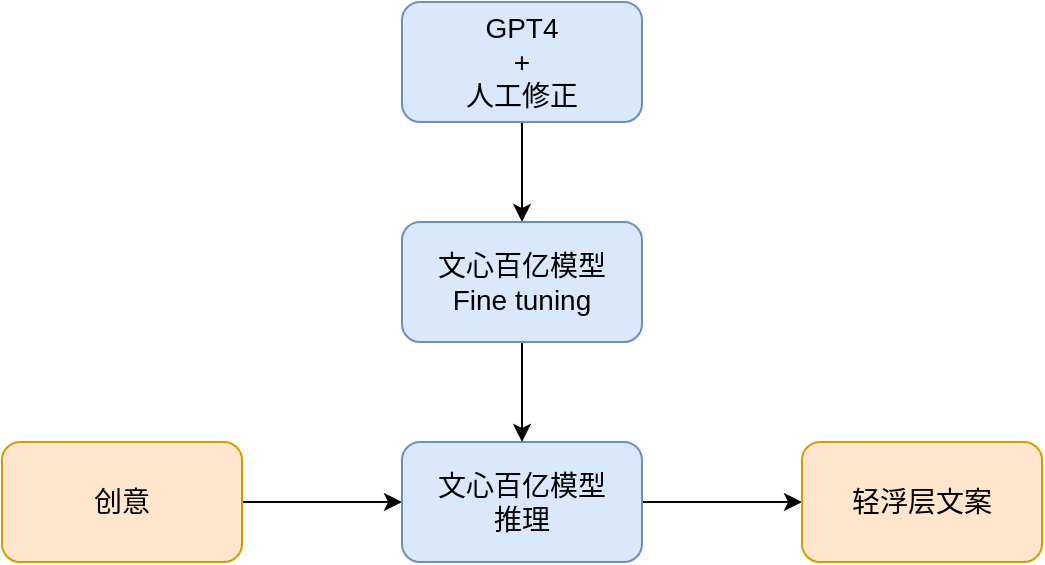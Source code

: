 <mxfile version="21.6.1" type="github">
  <diagram name="第 1 页" id="clgrEV_Meurep0f_5QgY">
    <mxGraphModel dx="812" dy="443" grid="1" gridSize="10" guides="1" tooltips="1" connect="1" arrows="1" fold="1" page="1" pageScale="1" pageWidth="827" pageHeight="1169" math="0" shadow="0">
      <root>
        <mxCell id="0" />
        <mxCell id="1" parent="0" />
        <mxCell id="5OsI7P8gQhSzynUjOokk-3" value="" style="edgeStyle=orthogonalEdgeStyle;rounded=0;orthogonalLoop=1;jettySize=auto;html=1;" edge="1" parent="1" source="5OsI7P8gQhSzynUjOokk-1" target="5OsI7P8gQhSzynUjOokk-2">
          <mxGeometry relative="1" as="geometry" />
        </mxCell>
        <mxCell id="5OsI7P8gQhSzynUjOokk-1" value="&lt;font style=&quot;font-size: 14px;&quot;&gt;创意&lt;/font&gt;" style="rounded=1;whiteSpace=wrap;html=1;fillColor=#ffe6cc;strokeColor=#d79b00;" vertex="1" parent="1">
          <mxGeometry x="160" y="220" width="120" height="60" as="geometry" />
        </mxCell>
        <mxCell id="5OsI7P8gQhSzynUjOokk-9" value="" style="edgeStyle=orthogonalEdgeStyle;rounded=0;orthogonalLoop=1;jettySize=auto;html=1;" edge="1" parent="1" source="5OsI7P8gQhSzynUjOokk-2" target="5OsI7P8gQhSzynUjOokk-8">
          <mxGeometry relative="1" as="geometry" />
        </mxCell>
        <mxCell id="5OsI7P8gQhSzynUjOokk-2" value="&lt;span style=&quot;font-size: 14px;&quot;&gt;文心百亿模型&lt;br&gt;推理&lt;/span&gt;" style="rounded=1;whiteSpace=wrap;html=1;fillColor=#dae8fc;strokeColor=#6c8ebf;" vertex="1" parent="1">
          <mxGeometry x="360" y="220" width="120" height="60" as="geometry" />
        </mxCell>
        <mxCell id="5OsI7P8gQhSzynUjOokk-6" value="" style="edgeStyle=orthogonalEdgeStyle;rounded=0;orthogonalLoop=1;jettySize=auto;html=1;" edge="1" parent="1" source="5OsI7P8gQhSzynUjOokk-4" target="5OsI7P8gQhSzynUjOokk-5">
          <mxGeometry relative="1" as="geometry" />
        </mxCell>
        <mxCell id="5OsI7P8gQhSzynUjOokk-4" value="&lt;font style=&quot;font-size: 14px;&quot;&gt;GPT4&lt;br&gt;+&lt;br&gt;人工修正&lt;/font&gt;" style="rounded=1;whiteSpace=wrap;html=1;fillColor=#dae8fc;strokeColor=#6c8ebf;" vertex="1" parent="1">
          <mxGeometry x="360" width="120" height="60" as="geometry" />
        </mxCell>
        <mxCell id="5OsI7P8gQhSzynUjOokk-7" value="" style="edgeStyle=orthogonalEdgeStyle;rounded=0;orthogonalLoop=1;jettySize=auto;html=1;" edge="1" parent="1" source="5OsI7P8gQhSzynUjOokk-5" target="5OsI7P8gQhSzynUjOokk-2">
          <mxGeometry relative="1" as="geometry" />
        </mxCell>
        <mxCell id="5OsI7P8gQhSzynUjOokk-5" value="&lt;span style=&quot;font-size: 14px;&quot;&gt;文心百亿模型&lt;br&gt;Fine tuning&lt;br&gt;&lt;/span&gt;" style="rounded=1;whiteSpace=wrap;html=1;fillColor=#dae8fc;strokeColor=#6c8ebf;" vertex="1" parent="1">
          <mxGeometry x="360" y="110" width="120" height="60" as="geometry" />
        </mxCell>
        <mxCell id="5OsI7P8gQhSzynUjOokk-8" value="&lt;span style=&quot;font-size: 14px;&quot;&gt;轻浮层文案&lt;/span&gt;" style="rounded=1;whiteSpace=wrap;html=1;fillColor=#ffe6cc;strokeColor=#d79b00;" vertex="1" parent="1">
          <mxGeometry x="560" y="220" width="120" height="60" as="geometry" />
        </mxCell>
      </root>
    </mxGraphModel>
  </diagram>
</mxfile>
